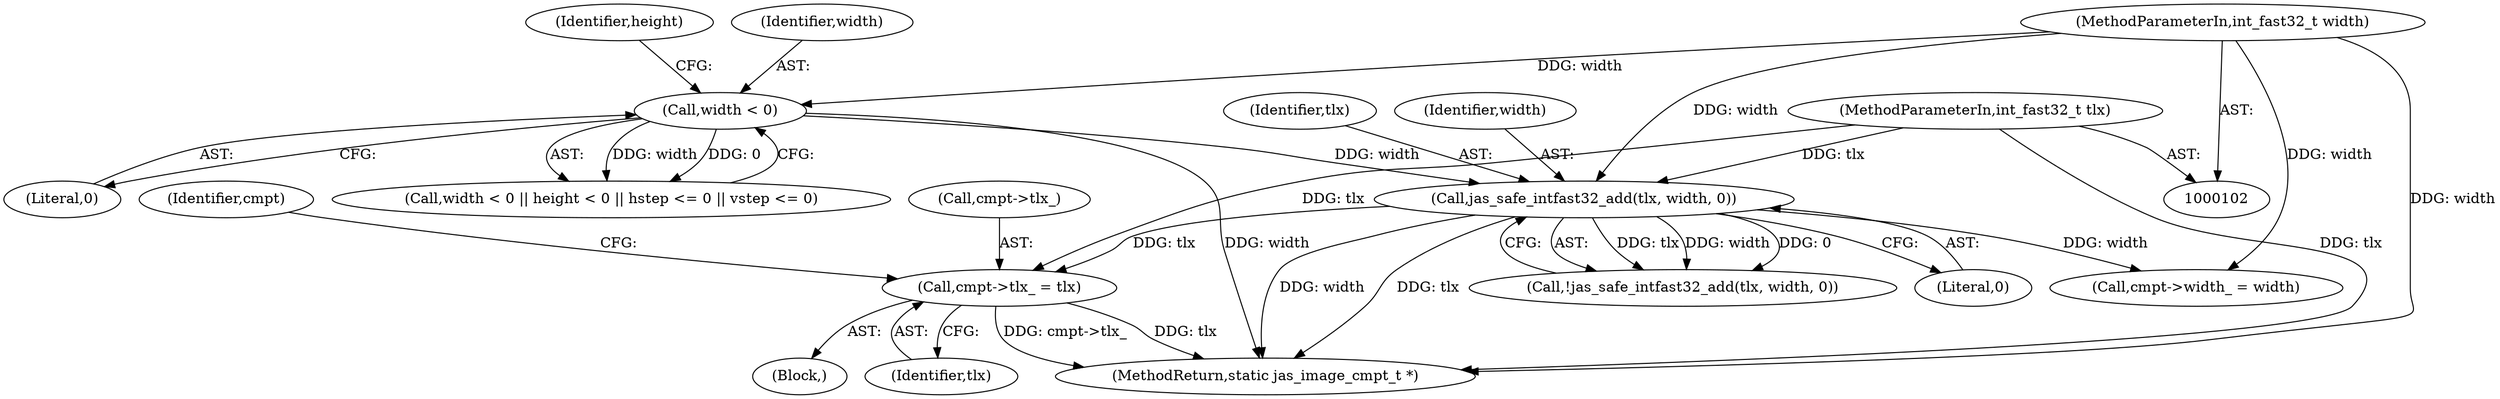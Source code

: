 digraph "0_jasper_634ce8e8a5accc0fa05dd2c20d42b4749d4b2735@pointer" {
"1000164" [label="(Call,cmpt->tlx_ = tlx)"];
"1000139" [label="(Call,jas_safe_intfast32_add(tlx, width, 0))"];
"1000103" [label="(MethodParameterIn,int_fast32_t tlx)"];
"1000120" [label="(Call,width < 0)"];
"1000107" [label="(MethodParameterIn,int_fast32_t width)"];
"1000165" [label="(Call,cmpt->tlx_)"];
"1000141" [label="(Identifier,width)"];
"1000121" [label="(Identifier,width)"];
"1000171" [label="(Identifier,cmpt)"];
"1000139" [label="(Call,jas_safe_intfast32_add(tlx, width, 0))"];
"1000297" [label="(MethodReturn,static jas_image_cmpt_t *)"];
"1000142" [label="(Literal,0)"];
"1000140" [label="(Identifier,tlx)"];
"1000112" [label="(Block,)"];
"1000184" [label="(Call,cmpt->width_ = width)"];
"1000168" [label="(Identifier,tlx)"];
"1000164" [label="(Call,cmpt->tlx_ = tlx)"];
"1000120" [label="(Call,width < 0)"];
"1000107" [label="(MethodParameterIn,int_fast32_t width)"];
"1000122" [label="(Literal,0)"];
"1000125" [label="(Identifier,height)"];
"1000119" [label="(Call,width < 0 || height < 0 || hstep <= 0 || vstep <= 0)"];
"1000103" [label="(MethodParameterIn,int_fast32_t tlx)"];
"1000138" [label="(Call,!jas_safe_intfast32_add(tlx, width, 0))"];
"1000164" -> "1000112"  [label="AST: "];
"1000164" -> "1000168"  [label="CFG: "];
"1000165" -> "1000164"  [label="AST: "];
"1000168" -> "1000164"  [label="AST: "];
"1000171" -> "1000164"  [label="CFG: "];
"1000164" -> "1000297"  [label="DDG: tlx"];
"1000164" -> "1000297"  [label="DDG: cmpt->tlx_"];
"1000139" -> "1000164"  [label="DDG: tlx"];
"1000103" -> "1000164"  [label="DDG: tlx"];
"1000139" -> "1000138"  [label="AST: "];
"1000139" -> "1000142"  [label="CFG: "];
"1000140" -> "1000139"  [label="AST: "];
"1000141" -> "1000139"  [label="AST: "];
"1000142" -> "1000139"  [label="AST: "];
"1000138" -> "1000139"  [label="CFG: "];
"1000139" -> "1000297"  [label="DDG: width"];
"1000139" -> "1000297"  [label="DDG: tlx"];
"1000139" -> "1000138"  [label="DDG: tlx"];
"1000139" -> "1000138"  [label="DDG: width"];
"1000139" -> "1000138"  [label="DDG: 0"];
"1000103" -> "1000139"  [label="DDG: tlx"];
"1000120" -> "1000139"  [label="DDG: width"];
"1000107" -> "1000139"  [label="DDG: width"];
"1000139" -> "1000184"  [label="DDG: width"];
"1000103" -> "1000102"  [label="AST: "];
"1000103" -> "1000297"  [label="DDG: tlx"];
"1000120" -> "1000119"  [label="AST: "];
"1000120" -> "1000122"  [label="CFG: "];
"1000121" -> "1000120"  [label="AST: "];
"1000122" -> "1000120"  [label="AST: "];
"1000125" -> "1000120"  [label="CFG: "];
"1000119" -> "1000120"  [label="CFG: "];
"1000120" -> "1000297"  [label="DDG: width"];
"1000120" -> "1000119"  [label="DDG: width"];
"1000120" -> "1000119"  [label="DDG: 0"];
"1000107" -> "1000120"  [label="DDG: width"];
"1000107" -> "1000102"  [label="AST: "];
"1000107" -> "1000297"  [label="DDG: width"];
"1000107" -> "1000184"  [label="DDG: width"];
}
